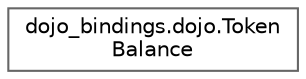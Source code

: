 digraph "Graphical Class Hierarchy"
{
 // LATEX_PDF_SIZE
  bgcolor="transparent";
  edge [fontname=Helvetica,fontsize=10,labelfontname=Helvetica,labelfontsize=10];
  node [fontname=Helvetica,fontsize=10,shape=box,height=0.2,width=0.4];
  rankdir="LR";
  Node0 [id="Node000000",label="dojo_bindings.dojo.Token\lBalance",height=0.2,width=0.4,color="grey40", fillcolor="white", style="filled",URL="$structdojo__bindings_1_1dojo_1_1_token_balance.html",tooltip=" "];
}

